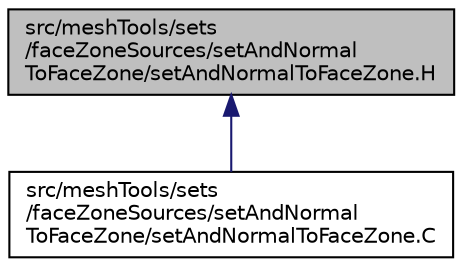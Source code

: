 digraph "src/meshTools/sets/faceZoneSources/setAndNormalToFaceZone/setAndNormalToFaceZone.H"
{
  bgcolor="transparent";
  edge [fontname="Helvetica",fontsize="10",labelfontname="Helvetica",labelfontsize="10"];
  node [fontname="Helvetica",fontsize="10",shape=record];
  Node1 [label="src/meshTools/sets\l/faceZoneSources/setAndNormal\lToFaceZone/setAndNormalToFaceZone.H",height=0.2,width=0.4,color="black", fillcolor="grey75", style="filled", fontcolor="black"];
  Node1 -> Node2 [dir="back",color="midnightblue",fontsize="10",style="solid",fontname="Helvetica"];
  Node2 [label="src/meshTools/sets\l/faceZoneSources/setAndNormal\lToFaceZone/setAndNormalToFaceZone.C",height=0.2,width=0.4,color="black",URL="$a07730.html"];
}
